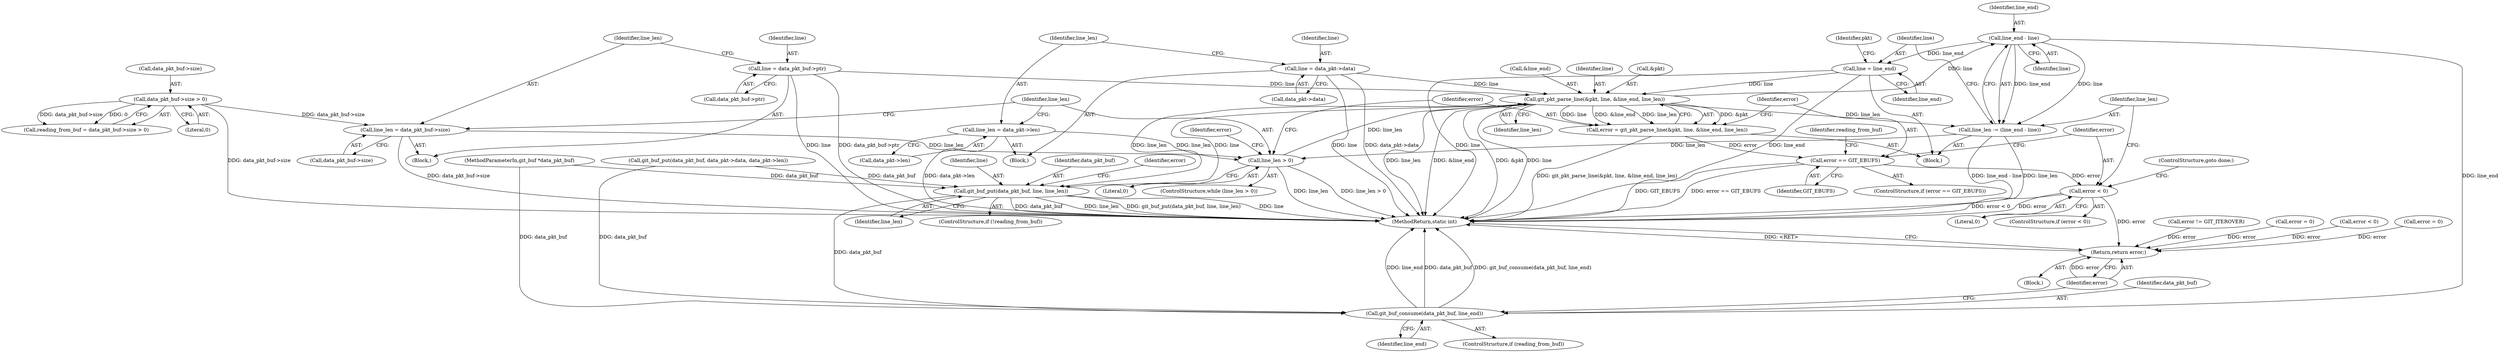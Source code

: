 digraph "0_libgit2_84d30d569ada986f3eef527cbdb932643c2dd037@pointer" {
"1000193" [label="(Call,line_end - line)"];
"1000162" [label="(Call,git_pkt_parse_line(&pkt, line, &line_end, line_len))"];
"1000133" [label="(Call,line = data_pkt_buf->ptr)"];
"1000196" [label="(Call,line = line_end)"];
"1000193" [label="(Call,line_end - line)"];
"1000145" [label="(Call,line = data_pkt->data)"];
"1000156" [label="(Call,line_len > 0)"];
"1000150" [label="(Call,line_len = data_pkt->len)"];
"1000138" [label="(Call,line_len = data_pkt_buf->size)"];
"1000117" [label="(Call,data_pkt_buf->size > 0)"];
"1000191" [label="(Call,line_len -= (line_end - line))"];
"1000160" [label="(Call,error = git_pkt_parse_line(&pkt, line, &line_end, line_len))"];
"1000170" [label="(Call,error == GIT_EBUFS)"];
"1000187" [label="(Call,error < 0)"];
"1000229" [label="(Return,return error;)"];
"1000177" [label="(Call,git_buf_put(data_pkt_buf, line, line_len))"];
"1000226" [label="(Call,git_buf_consume(data_pkt_buf, line_end))"];
"1000189" [label="(Literal,0)"];
"1000161" [label="(Identifier,error)"];
"1000125" [label="(Call,git_buf_put(data_pkt_buf, data_pkt->data, data_pkt->len))"];
"1000178" [label="(Identifier,data_pkt_buf)"];
"1000157" [label="(Identifier,line_len)"];
"1000195" [label="(Identifier,line)"];
"1000171" [label="(Identifier,error)"];
"1000115" [label="(Call,reading_from_buf = data_pkt_buf->size > 0)"];
"1000216" [label="(Call,error != GIT_ITEROVER)"];
"1000198" [label="(Identifier,line_end)"];
"1000163" [label="(Call,&pkt)"];
"1000191" [label="(Call,line_len -= (line_end - line))"];
"1000160" [label="(Call,error = git_pkt_parse_line(&pkt, line, &line_end, line_len))"];
"1000197" [label="(Identifier,line)"];
"1000150" [label="(Call,line_len = data_pkt->len)"];
"1000169" [label="(ControlStructure,if (error == GIT_EBUFS))"];
"1000152" [label="(Call,data_pkt->len)"];
"1000186" [label="(ControlStructure,if (error < 0))"];
"1000108" [label="(Block,)"];
"1000230" [label="(Identifier,error)"];
"1000227" [label="(Identifier,data_pkt_buf)"];
"1000170" [label="(Call,error == GIT_EBUFS)"];
"1000166" [label="(Call,&line_end)"];
"1000133" [label="(Call,line = data_pkt_buf->ptr)"];
"1000134" [label="(Identifier,line)"];
"1000156" [label="(Call,line_len > 0)"];
"1000221" [label="(Identifier,error)"];
"1000201" [label="(Identifier,pkt)"];
"1000196" [label="(Call,line = line_end)"];
"1000187" [label="(Call,error < 0)"];
"1000180" [label="(Identifier,line_len)"];
"1000165" [label="(Identifier,line)"];
"1000144" [label="(Block,)"];
"1000174" [label="(ControlStructure,if (!reading_from_buf))"];
"1000228" [label="(Identifier,line_end)"];
"1000192" [label="(Identifier,line_len)"];
"1000182" [label="(Identifier,error)"];
"1000231" [label="(MethodReturn,static int)"];
"1000135" [label="(Call,data_pkt_buf->ptr)"];
"1000226" [label="(Call,git_buf_consume(data_pkt_buf, line_end))"];
"1000188" [label="(Identifier,error)"];
"1000194" [label="(Identifier,line_end)"];
"1000117" [label="(Call,data_pkt_buf->size > 0)"];
"1000121" [label="(Literal,0)"];
"1000220" [label="(Call,error = 0)"];
"1000179" [label="(Identifier,line)"];
"1000159" [label="(Block,)"];
"1000155" [label="(ControlStructure,while (line_len > 0))"];
"1000213" [label="(Call,error < 0)"];
"1000181" [label="(Call,error = 0)"];
"1000162" [label="(Call,git_pkt_parse_line(&pkt, line, &line_end, line_len))"];
"1000176" [label="(Identifier,reading_from_buf)"];
"1000124" [label="(Block,)"];
"1000190" [label="(ControlStructure,goto done;)"];
"1000140" [label="(Call,data_pkt_buf->size)"];
"1000168" [label="(Identifier,line_len)"];
"1000158" [label="(Literal,0)"];
"1000138" [label="(Call,line_len = data_pkt_buf->size)"];
"1000146" [label="(Identifier,line)"];
"1000193" [label="(Call,line_end - line)"];
"1000229" [label="(Return,return error;)"];
"1000151" [label="(Identifier,line_len)"];
"1000107" [label="(MethodParameterIn,git_buf *data_pkt_buf)"];
"1000224" [label="(ControlStructure,if (reading_from_buf))"];
"1000139" [label="(Identifier,line_len)"];
"1000147" [label="(Call,data_pkt->data)"];
"1000177" [label="(Call,git_buf_put(data_pkt_buf, line, line_len))"];
"1000172" [label="(Identifier,GIT_EBUFS)"];
"1000145" [label="(Call,line = data_pkt->data)"];
"1000118" [label="(Call,data_pkt_buf->size)"];
"1000193" -> "1000191"  [label="AST: "];
"1000193" -> "1000195"  [label="CFG: "];
"1000194" -> "1000193"  [label="AST: "];
"1000195" -> "1000193"  [label="AST: "];
"1000191" -> "1000193"  [label="CFG: "];
"1000193" -> "1000191"  [label="DDG: line_end"];
"1000193" -> "1000191"  [label="DDG: line"];
"1000162" -> "1000193"  [label="DDG: line"];
"1000193" -> "1000196"  [label="DDG: line_end"];
"1000193" -> "1000226"  [label="DDG: line_end"];
"1000162" -> "1000160"  [label="AST: "];
"1000162" -> "1000168"  [label="CFG: "];
"1000163" -> "1000162"  [label="AST: "];
"1000165" -> "1000162"  [label="AST: "];
"1000166" -> "1000162"  [label="AST: "];
"1000168" -> "1000162"  [label="AST: "];
"1000160" -> "1000162"  [label="CFG: "];
"1000162" -> "1000231"  [label="DDG: line_len"];
"1000162" -> "1000231"  [label="DDG: &line_end"];
"1000162" -> "1000231"  [label="DDG: &pkt"];
"1000162" -> "1000231"  [label="DDG: line"];
"1000162" -> "1000160"  [label="DDG: &pkt"];
"1000162" -> "1000160"  [label="DDG: line"];
"1000162" -> "1000160"  [label="DDG: &line_end"];
"1000162" -> "1000160"  [label="DDG: line_len"];
"1000133" -> "1000162"  [label="DDG: line"];
"1000196" -> "1000162"  [label="DDG: line"];
"1000145" -> "1000162"  [label="DDG: line"];
"1000156" -> "1000162"  [label="DDG: line_len"];
"1000162" -> "1000177"  [label="DDG: line"];
"1000162" -> "1000177"  [label="DDG: line_len"];
"1000162" -> "1000191"  [label="DDG: line_len"];
"1000133" -> "1000124"  [label="AST: "];
"1000133" -> "1000135"  [label="CFG: "];
"1000134" -> "1000133"  [label="AST: "];
"1000135" -> "1000133"  [label="AST: "];
"1000139" -> "1000133"  [label="CFG: "];
"1000133" -> "1000231"  [label="DDG: line"];
"1000133" -> "1000231"  [label="DDG: data_pkt_buf->ptr"];
"1000196" -> "1000159"  [label="AST: "];
"1000196" -> "1000198"  [label="CFG: "];
"1000197" -> "1000196"  [label="AST: "];
"1000198" -> "1000196"  [label="AST: "];
"1000201" -> "1000196"  [label="CFG: "];
"1000196" -> "1000231"  [label="DDG: line"];
"1000196" -> "1000231"  [label="DDG: line_end"];
"1000145" -> "1000144"  [label="AST: "];
"1000145" -> "1000147"  [label="CFG: "];
"1000146" -> "1000145"  [label="AST: "];
"1000147" -> "1000145"  [label="AST: "];
"1000151" -> "1000145"  [label="CFG: "];
"1000145" -> "1000231"  [label="DDG: line"];
"1000145" -> "1000231"  [label="DDG: data_pkt->data"];
"1000156" -> "1000155"  [label="AST: "];
"1000156" -> "1000158"  [label="CFG: "];
"1000157" -> "1000156"  [label="AST: "];
"1000158" -> "1000156"  [label="AST: "];
"1000161" -> "1000156"  [label="CFG: "];
"1000221" -> "1000156"  [label="CFG: "];
"1000156" -> "1000231"  [label="DDG: line_len"];
"1000156" -> "1000231"  [label="DDG: line_len > 0"];
"1000150" -> "1000156"  [label="DDG: line_len"];
"1000138" -> "1000156"  [label="DDG: line_len"];
"1000191" -> "1000156"  [label="DDG: line_len"];
"1000150" -> "1000144"  [label="AST: "];
"1000150" -> "1000152"  [label="CFG: "];
"1000151" -> "1000150"  [label="AST: "];
"1000152" -> "1000150"  [label="AST: "];
"1000157" -> "1000150"  [label="CFG: "];
"1000150" -> "1000231"  [label="DDG: data_pkt->len"];
"1000138" -> "1000124"  [label="AST: "];
"1000138" -> "1000140"  [label="CFG: "];
"1000139" -> "1000138"  [label="AST: "];
"1000140" -> "1000138"  [label="AST: "];
"1000157" -> "1000138"  [label="CFG: "];
"1000138" -> "1000231"  [label="DDG: data_pkt_buf->size"];
"1000117" -> "1000138"  [label="DDG: data_pkt_buf->size"];
"1000117" -> "1000115"  [label="AST: "];
"1000117" -> "1000121"  [label="CFG: "];
"1000118" -> "1000117"  [label="AST: "];
"1000121" -> "1000117"  [label="AST: "];
"1000115" -> "1000117"  [label="CFG: "];
"1000117" -> "1000231"  [label="DDG: data_pkt_buf->size"];
"1000117" -> "1000115"  [label="DDG: data_pkt_buf->size"];
"1000117" -> "1000115"  [label="DDG: 0"];
"1000191" -> "1000159"  [label="AST: "];
"1000192" -> "1000191"  [label="AST: "];
"1000197" -> "1000191"  [label="CFG: "];
"1000191" -> "1000231"  [label="DDG: line_end - line"];
"1000191" -> "1000231"  [label="DDG: line_len"];
"1000160" -> "1000159"  [label="AST: "];
"1000161" -> "1000160"  [label="AST: "];
"1000171" -> "1000160"  [label="CFG: "];
"1000160" -> "1000231"  [label="DDG: git_pkt_parse_line(&pkt, line, &line_end, line_len)"];
"1000160" -> "1000170"  [label="DDG: error"];
"1000170" -> "1000169"  [label="AST: "];
"1000170" -> "1000172"  [label="CFG: "];
"1000171" -> "1000170"  [label="AST: "];
"1000172" -> "1000170"  [label="AST: "];
"1000176" -> "1000170"  [label="CFG: "];
"1000188" -> "1000170"  [label="CFG: "];
"1000170" -> "1000231"  [label="DDG: GIT_EBUFS"];
"1000170" -> "1000231"  [label="DDG: error == GIT_EBUFS"];
"1000170" -> "1000187"  [label="DDG: error"];
"1000187" -> "1000186"  [label="AST: "];
"1000187" -> "1000189"  [label="CFG: "];
"1000188" -> "1000187"  [label="AST: "];
"1000189" -> "1000187"  [label="AST: "];
"1000190" -> "1000187"  [label="CFG: "];
"1000192" -> "1000187"  [label="CFG: "];
"1000187" -> "1000231"  [label="DDG: error"];
"1000187" -> "1000231"  [label="DDG: error < 0"];
"1000187" -> "1000229"  [label="DDG: error"];
"1000229" -> "1000108"  [label="AST: "];
"1000229" -> "1000230"  [label="CFG: "];
"1000230" -> "1000229"  [label="AST: "];
"1000231" -> "1000229"  [label="CFG: "];
"1000229" -> "1000231"  [label="DDG: <RET>"];
"1000230" -> "1000229"  [label="DDG: error"];
"1000220" -> "1000229"  [label="DDG: error"];
"1000181" -> "1000229"  [label="DDG: error"];
"1000216" -> "1000229"  [label="DDG: error"];
"1000213" -> "1000229"  [label="DDG: error"];
"1000177" -> "1000174"  [label="AST: "];
"1000177" -> "1000180"  [label="CFG: "];
"1000178" -> "1000177"  [label="AST: "];
"1000179" -> "1000177"  [label="AST: "];
"1000180" -> "1000177"  [label="AST: "];
"1000182" -> "1000177"  [label="CFG: "];
"1000177" -> "1000231"  [label="DDG: line"];
"1000177" -> "1000231"  [label="DDG: data_pkt_buf"];
"1000177" -> "1000231"  [label="DDG: line_len"];
"1000177" -> "1000231"  [label="DDG: git_buf_put(data_pkt_buf, line, line_len)"];
"1000125" -> "1000177"  [label="DDG: data_pkt_buf"];
"1000107" -> "1000177"  [label="DDG: data_pkt_buf"];
"1000177" -> "1000226"  [label="DDG: data_pkt_buf"];
"1000226" -> "1000224"  [label="AST: "];
"1000226" -> "1000228"  [label="CFG: "];
"1000227" -> "1000226"  [label="AST: "];
"1000228" -> "1000226"  [label="AST: "];
"1000230" -> "1000226"  [label="CFG: "];
"1000226" -> "1000231"  [label="DDG: data_pkt_buf"];
"1000226" -> "1000231"  [label="DDG: git_buf_consume(data_pkt_buf, line_end)"];
"1000226" -> "1000231"  [label="DDG: line_end"];
"1000125" -> "1000226"  [label="DDG: data_pkt_buf"];
"1000107" -> "1000226"  [label="DDG: data_pkt_buf"];
}
